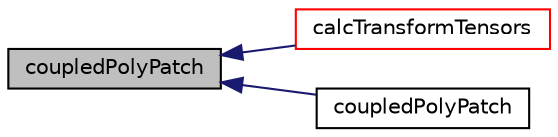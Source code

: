digraph "coupledPolyPatch"
{
  bgcolor="transparent";
  edge [fontname="Helvetica",fontsize="10",labelfontname="Helvetica",labelfontsize="10"];
  node [fontname="Helvetica",fontsize="10",shape=record];
  rankdir="LR";
  Node1 [label="coupledPolyPatch",height=0.2,width=0.4,color="black", fillcolor="grey75", style="filled", fontcolor="black"];
  Node1 -> Node2 [dir="back",color="midnightblue",fontsize="10",style="solid",fontname="Helvetica"];
  Node2 [label="calcTransformTensors",height=0.2,width=0.4,color="red",URL="$a00426.html#aade3cfc7872bd0156fb18b0a85fec090",tooltip="Calculate the transformation tensors. "];
  Node1 -> Node3 [dir="back",color="midnightblue",fontsize="10",style="solid",fontname="Helvetica"];
  Node3 [label="coupledPolyPatch",height=0.2,width=0.4,color="black",URL="$a00426.html#aee25e464129e9c265b5cf61e2154b78c",tooltip="Construct from dictionary. "];
}
